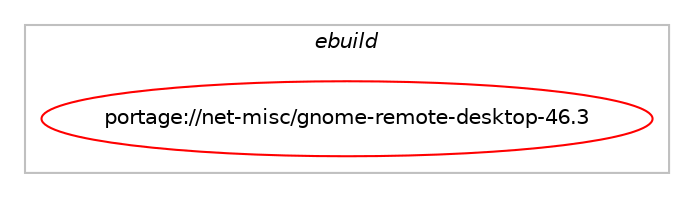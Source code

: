 digraph prolog {

# *************
# Graph options
# *************

newrank=true;
concentrate=true;
compound=true;
graph [rankdir=LR,fontname=Helvetica,fontsize=10,ranksep=1.5];#, ranksep=2.5, nodesep=0.2];
edge  [arrowhead=vee];
node  [fontname=Helvetica,fontsize=10];

# **********
# The ebuild
# **********

subgraph cluster_leftcol {
color=gray;
label=<<i>ebuild</i>>;
id [label="portage://net-misc/gnome-remote-desktop-46.3", color=red, width=4, href="../net-misc/gnome-remote-desktop-46.3.svg"];
}

# ****************
# The dependencies
# ****************

subgraph cluster_midcol {
color=gray;
label=<<i>dependencies</i>>;
subgraph cluster_compile {
fillcolor="#eeeeee";
style=filled;
label=<<i>compile</i>>;
# *** BEGIN UNKNOWN DEPENDENCY TYPE (TODO) ***
# id -> equal(use_conditional_group(positive,rdp,portage://net-misc/gnome-remote-desktop-46.3,[package_dependency(portage://net-misc/gnome-remote-desktop-46.3,install,no,media-libs,nv-codec-headers,greaterequal,[11.1.5.0,,,11.1.5.0],[],[]),package_dependency(portage://net-misc/gnome-remote-desktop-46.3,install,no,net-misc,freerdp,greaterequal,[3.1.0,,,3.1.0],any_same_slot,[use(enable(server),none)]),package_dependency(portage://net-misc/gnome-remote-desktop-46.3,install,no,sys-fs,fuse,greaterequal,[3.9.1,,,3.9.1],[slot(3)],[]),package_dependency(portage://net-misc/gnome-remote-desktop-46.3,install,no,sys-auth,polkit,greaterequal,[122,,,122],[],[]),package_dependency(portage://net-misc/gnome-remote-desktop-46.3,install,no,x11-libs,libxkbcommon,greaterequal,[1.0.0,,,1.0.0],[],[]),package_dependency(portage://net-misc/gnome-remote-desktop-46.3,install,no,media-libs,fdk-aac,none,[,,],any_same_slot,[])]))
# *** END UNKNOWN DEPENDENCY TYPE (TODO) ***

# *** BEGIN UNKNOWN DEPENDENCY TYPE (TODO) ***
# id -> equal(use_conditional_group(positive,vnc,portage://net-misc/gnome-remote-desktop-46.3,[package_dependency(portage://net-misc/gnome-remote-desktop-46.3,install,no,net-libs,libvncserver,none,[,,],[],[])]))
# *** END UNKNOWN DEPENDENCY TYPE (TODO) ***

# *** BEGIN UNKNOWN DEPENDENCY TYPE (TODO) ***
# id -> equal(package_dependency(portage://net-misc/gnome-remote-desktop-46.3,install,no,app-crypt,libsecret,none,[,,],[],[]))
# *** END UNKNOWN DEPENDENCY TYPE (TODO) ***

# *** BEGIN UNKNOWN DEPENDENCY TYPE (TODO) ***
# id -> equal(package_dependency(portage://net-misc/gnome-remote-desktop-46.3,install,no,app-crypt,tpm2-tss,none,[,,],any_same_slot,[]))
# *** END UNKNOWN DEPENDENCY TYPE (TODO) ***

# *** BEGIN UNKNOWN DEPENDENCY TYPE (TODO) ***
# id -> equal(package_dependency(portage://net-misc/gnome-remote-desktop-46.3,install,no,dev-libs,glib,greaterequal,[2.75,,,2.75],[slot(2)],[]))
# *** END UNKNOWN DEPENDENCY TYPE (TODO) ***

# *** BEGIN UNKNOWN DEPENDENCY TYPE (TODO) ***
# id -> equal(package_dependency(portage://net-misc/gnome-remote-desktop-46.3,install,no,dev-libs,libei,greaterequal,[1.2.0,,,1.2.0],[],[]))
# *** END UNKNOWN DEPENDENCY TYPE (TODO) ***

# *** BEGIN UNKNOWN DEPENDENCY TYPE (TODO) ***
# id -> equal(package_dependency(portage://net-misc/gnome-remote-desktop-46.3,install,no,media-libs,libepoxy,greaterequal,[1.4,,,1.4],[],[]))
# *** END UNKNOWN DEPENDENCY TYPE (TODO) ***

# *** BEGIN UNKNOWN DEPENDENCY TYPE (TODO) ***
# id -> equal(package_dependency(portage://net-misc/gnome-remote-desktop-46.3,install,no,media-video,pipewire,greaterequal,[0.3.49,,,0.3.49],any_same_slot,[]))
# *** END UNKNOWN DEPENDENCY TYPE (TODO) ***

# *** BEGIN UNKNOWN DEPENDENCY TYPE (TODO) ***
# id -> equal(package_dependency(portage://net-misc/gnome-remote-desktop-46.3,install,no,x11-libs,cairo,none,[,,],[],[]))
# *** END UNKNOWN DEPENDENCY TYPE (TODO) ***

# *** BEGIN UNKNOWN DEPENDENCY TYPE (TODO) ***
# id -> equal(package_dependency(portage://net-misc/gnome-remote-desktop-46.3,install,no,x11-libs,libdrm,none,[,,],[],[]))
# *** END UNKNOWN DEPENDENCY TYPE (TODO) ***

# *** BEGIN UNKNOWN DEPENDENCY TYPE (TODO) ***
# id -> equal(package_dependency(portage://net-misc/gnome-remote-desktop-46.3,install,no,x11-libs,libnotify,none,[,,],[],[]))
# *** END UNKNOWN DEPENDENCY TYPE (TODO) ***

}
subgraph cluster_compileandrun {
fillcolor="#eeeeee";
style=filled;
label=<<i>compile and run</i>>;
}
subgraph cluster_run {
fillcolor="#eeeeee";
style=filled;
label=<<i>run</i>>;
# *** BEGIN UNKNOWN DEPENDENCY TYPE (TODO) ***
# id -> equal(use_conditional_group(positive,rdp,portage://net-misc/gnome-remote-desktop-46.3,[package_dependency(portage://net-misc/gnome-remote-desktop-46.3,run,no,media-libs,nv-codec-headers,greaterequal,[11.1.5.0,,,11.1.5.0],[],[]),package_dependency(portage://net-misc/gnome-remote-desktop-46.3,run,no,net-misc,freerdp,greaterequal,[3.1.0,,,3.1.0],any_same_slot,[use(enable(server),none)]),package_dependency(portage://net-misc/gnome-remote-desktop-46.3,run,no,sys-fs,fuse,greaterequal,[3.9.1,,,3.9.1],[slot(3)],[]),package_dependency(portage://net-misc/gnome-remote-desktop-46.3,run,no,sys-auth,polkit,greaterequal,[122,,,122],[],[]),package_dependency(portage://net-misc/gnome-remote-desktop-46.3,run,no,x11-libs,libxkbcommon,greaterequal,[1.0.0,,,1.0.0],[],[]),package_dependency(portage://net-misc/gnome-remote-desktop-46.3,run,no,media-libs,fdk-aac,none,[,,],any_same_slot,[])]))
# *** END UNKNOWN DEPENDENCY TYPE (TODO) ***

# *** BEGIN UNKNOWN DEPENDENCY TYPE (TODO) ***
# id -> equal(use_conditional_group(positive,vnc,portage://net-misc/gnome-remote-desktop-46.3,[package_dependency(portage://net-misc/gnome-remote-desktop-46.3,run,no,net-libs,libvncserver,none,[,,],[],[])]))
# *** END UNKNOWN DEPENDENCY TYPE (TODO) ***

# *** BEGIN UNKNOWN DEPENDENCY TYPE (TODO) ***
# id -> equal(package_dependency(portage://net-misc/gnome-remote-desktop-46.3,run,no,app-crypt,libsecret,none,[,,],[],[]))
# *** END UNKNOWN DEPENDENCY TYPE (TODO) ***

# *** BEGIN UNKNOWN DEPENDENCY TYPE (TODO) ***
# id -> equal(package_dependency(portage://net-misc/gnome-remote-desktop-46.3,run,no,app-crypt,tpm2-tss,none,[,,],any_same_slot,[]))
# *** END UNKNOWN DEPENDENCY TYPE (TODO) ***

# *** BEGIN UNKNOWN DEPENDENCY TYPE (TODO) ***
# id -> equal(package_dependency(portage://net-misc/gnome-remote-desktop-46.3,run,no,dev-libs,glib,greaterequal,[2.75,,,2.75],[slot(2)],[]))
# *** END UNKNOWN DEPENDENCY TYPE (TODO) ***

# *** BEGIN UNKNOWN DEPENDENCY TYPE (TODO) ***
# id -> equal(package_dependency(portage://net-misc/gnome-remote-desktop-46.3,run,no,dev-libs,libei,greaterequal,[1.2.0,,,1.2.0],[],[]))
# *** END UNKNOWN DEPENDENCY TYPE (TODO) ***

# *** BEGIN UNKNOWN DEPENDENCY TYPE (TODO) ***
# id -> equal(package_dependency(portage://net-misc/gnome-remote-desktop-46.3,run,no,media-libs,libepoxy,greaterequal,[1.4,,,1.4],[],[]))
# *** END UNKNOWN DEPENDENCY TYPE (TODO) ***

# *** BEGIN UNKNOWN DEPENDENCY TYPE (TODO) ***
# id -> equal(package_dependency(portage://net-misc/gnome-remote-desktop-46.3,run,no,media-video,pipewire,greaterequal,[0.3.49,,,0.3.49],any_same_slot,[]))
# *** END UNKNOWN DEPENDENCY TYPE (TODO) ***

# *** BEGIN UNKNOWN DEPENDENCY TYPE (TODO) ***
# id -> equal(package_dependency(portage://net-misc/gnome-remote-desktop-46.3,run,no,x11-libs,cairo,none,[,,],[],[]))
# *** END UNKNOWN DEPENDENCY TYPE (TODO) ***

# *** BEGIN UNKNOWN DEPENDENCY TYPE (TODO) ***
# id -> equal(package_dependency(portage://net-misc/gnome-remote-desktop-46.3,run,no,x11-libs,libdrm,none,[,,],[],[]))
# *** END UNKNOWN DEPENDENCY TYPE (TODO) ***

# *** BEGIN UNKNOWN DEPENDENCY TYPE (TODO) ***
# id -> equal(package_dependency(portage://net-misc/gnome-remote-desktop-46.3,run,no,x11-libs,libnotify,none,[,,],[],[]))
# *** END UNKNOWN DEPENDENCY TYPE (TODO) ***

# *** BEGIN UNKNOWN DEPENDENCY TYPE (TODO) ***
# id -> equal(package_dependency(portage://net-misc/gnome-remote-desktop-46.3,run,no,x11-wm,mutter,none,[,,],[],[use(enable(screencast),none)]))
# *** END UNKNOWN DEPENDENCY TYPE (TODO) ***

}
}

# **************
# The candidates
# **************

subgraph cluster_choices {
rank=same;
color=gray;
label=<<i>candidates</i>>;

}

}
